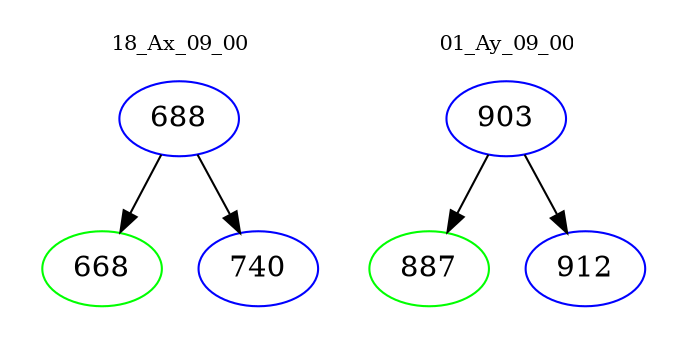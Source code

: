 digraph{
subgraph cluster_0 {
color = white
label = "18_Ax_09_00";
fontsize=10;
T0_688 [label="688", color="blue"]
T0_688 -> T0_668 [color="black"]
T0_668 [label="668", color="green"]
T0_688 -> T0_740 [color="black"]
T0_740 [label="740", color="blue"]
}
subgraph cluster_1 {
color = white
label = "01_Ay_09_00";
fontsize=10;
T1_903 [label="903", color="blue"]
T1_903 -> T1_887 [color="black"]
T1_887 [label="887", color="green"]
T1_903 -> T1_912 [color="black"]
T1_912 [label="912", color="blue"]
}
}
